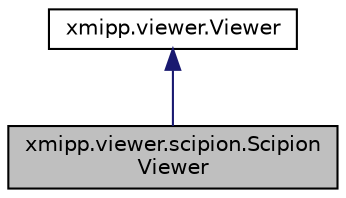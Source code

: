 digraph "xmipp.viewer.scipion.ScipionViewer"
{
  edge [fontname="Helvetica",fontsize="10",labelfontname="Helvetica",labelfontsize="10"];
  node [fontname="Helvetica",fontsize="10",shape=record];
  Node0 [label="xmipp.viewer.scipion.Scipion\lViewer",height=0.2,width=0.4,color="black", fillcolor="grey75", style="filled", fontcolor="black"];
  Node1 -> Node0 [dir="back",color="midnightblue",fontsize="10",style="solid",fontname="Helvetica"];
  Node1 [label="xmipp.viewer.Viewer",height=0.2,width=0.4,color="black", fillcolor="white", style="filled",URL="$classxmipp_1_1viewer_1_1Viewer.html"];
}

